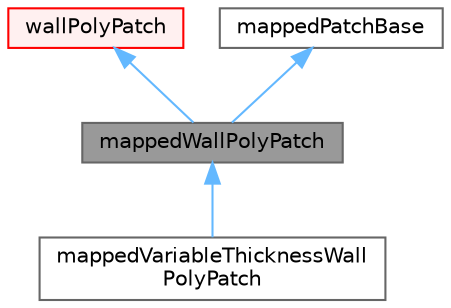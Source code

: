 digraph "mappedWallPolyPatch"
{
 // LATEX_PDF_SIZE
  bgcolor="transparent";
  edge [fontname=Helvetica,fontsize=10,labelfontname=Helvetica,labelfontsize=10];
  node [fontname=Helvetica,fontsize=10,shape=box,height=0.2,width=0.4];
  Node1 [id="Node000001",label="mappedWallPolyPatch",height=0.2,width=0.4,color="gray40", fillcolor="grey60", style="filled", fontcolor="black",tooltip="Determines a mapping between patch face centres and mesh cell or face centres and processors they're ..."];
  Node2 -> Node1 [id="edge1_Node000001_Node000002",dir="back",color="steelblue1",style="solid",tooltip=" "];
  Node2 [id="Node000002",label="wallPolyPatch",height=0.2,width=0.4,color="red", fillcolor="#FFF0F0", style="filled",URL="$classFoam_1_1wallPolyPatch.html",tooltip="Foam::wallPolyPatch."];
  Node8 -> Node1 [id="edge2_Node000001_Node000008",dir="back",color="steelblue1",style="solid",tooltip=" "];
  Node8 [id="Node000008",label="mappedPatchBase",height=0.2,width=0.4,color="gray40", fillcolor="white", style="filled",URL="$classFoam_1_1mappedPatchBase.html",tooltip="Determines a mapping between patch face centres and mesh cell or face centres and processors they're ..."];
  Node1 -> Node9 [id="edge3_Node000001_Node000009",dir="back",color="steelblue1",style="solid",tooltip=" "];
  Node9 [id="Node000009",label="mappedVariableThicknessWall\lPolyPatch",height=0.2,width=0.4,color="gray40", fillcolor="white", style="filled",URL="$classFoam_1_1mappedVariableThicknessWallPolyPatch.html",tooltip="Foam::mappedVariableThicknessWallPolyPatch."];
}

